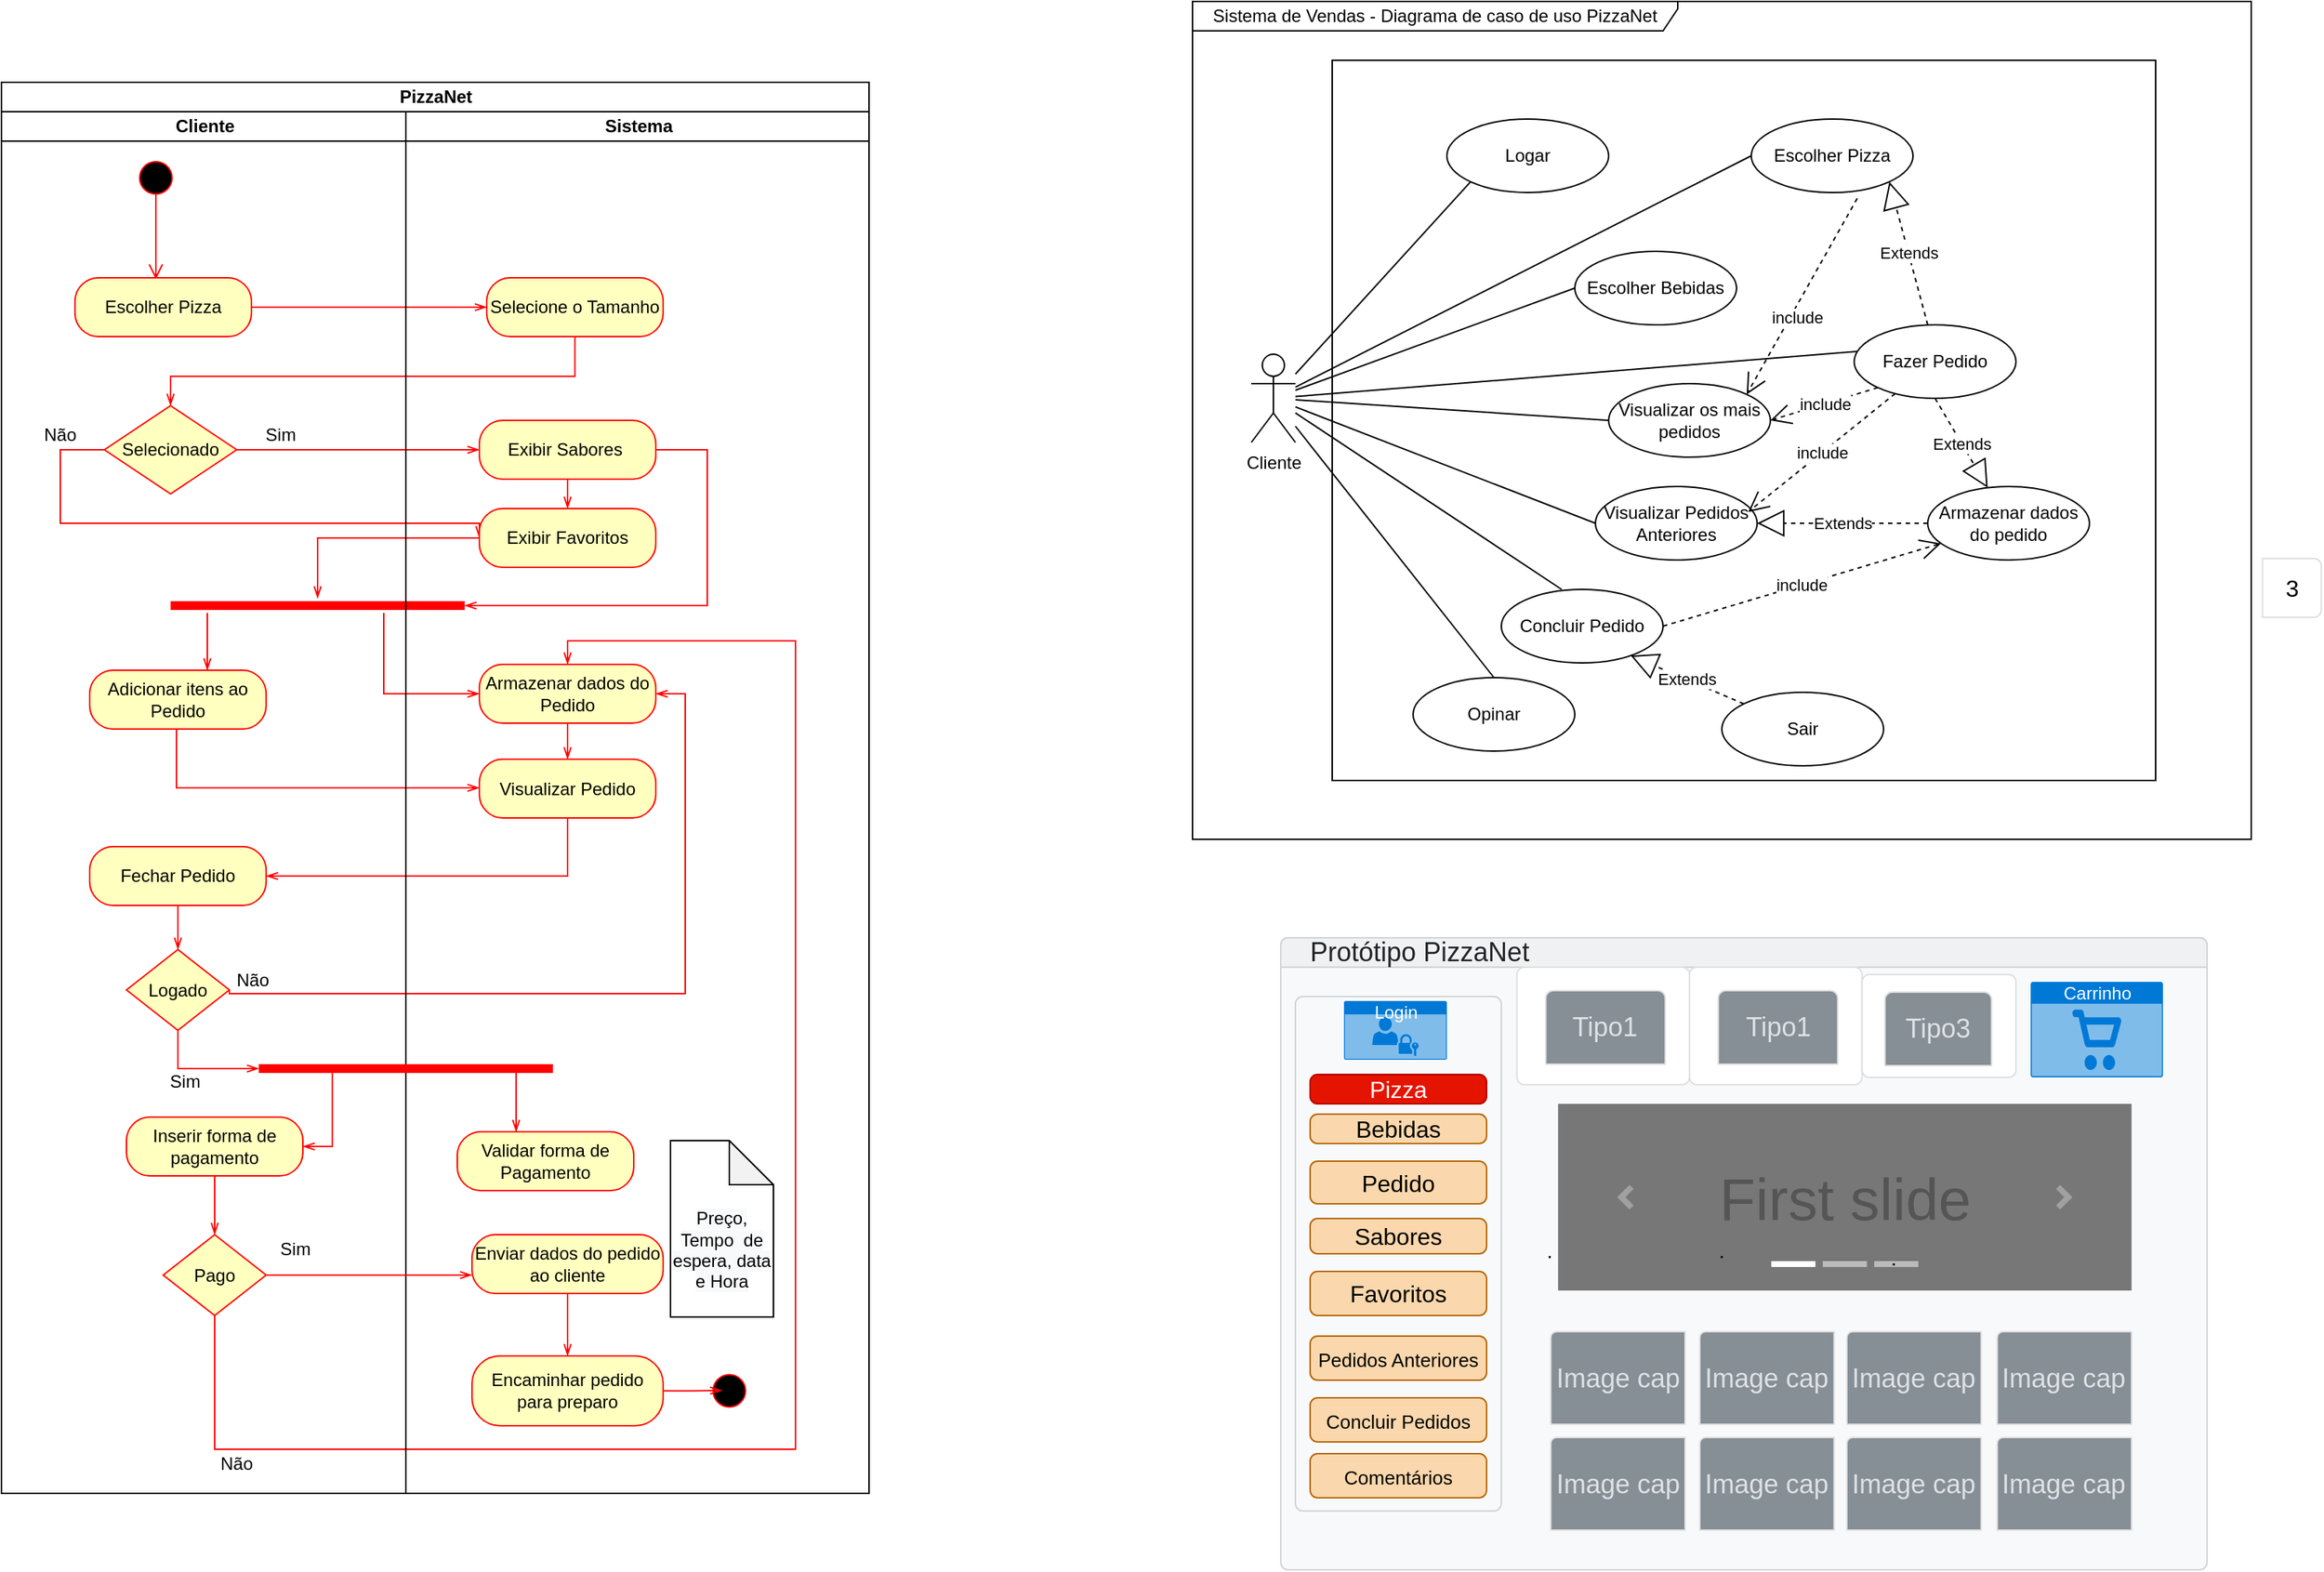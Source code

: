 <mxfile version="13.9.9" type="github">
  <diagram id="EkDo34qrDGZ_-z-unrCB" name="Page-1">
    <mxGraphModel dx="2782" dy="1765" grid="1" gridSize="10" guides="1" tooltips="1" connect="1" arrows="1" fold="1" page="1" pageScale="1" pageWidth="827" pageHeight="1169" math="0" shadow="0">
      <root>
        <mxCell id="0" />
        <mxCell id="1" parent="0" />
        <mxCell id="FbOOrf7dlN2bu0ky9a45-2" value="&lt;font style=&quot;vertical-align: inherit&quot;&gt;&lt;font style=&quot;vertical-align: inherit&quot;&gt;&lt;font style=&quot;vertical-align: inherit&quot;&gt;&lt;font style=&quot;vertical-align: inherit&quot;&gt;&lt;font style=&quot;vertical-align: inherit&quot;&gt;&lt;font style=&quot;vertical-align: inherit&quot;&gt;&lt;font style=&quot;vertical-align: inherit&quot;&gt;&lt;font style=&quot;vertical-align: inherit&quot;&gt;&lt;font style=&quot;vertical-align: inherit&quot;&gt;&lt;font style=&quot;vertical-align: inherit&quot;&gt;&lt;font style=&quot;vertical-align: inherit&quot;&gt;&lt;font style=&quot;vertical-align: inherit&quot;&gt;Sistema de Vendas - Diagrama de caso de uso PizzaNet&lt;/font&gt;&lt;/font&gt;&lt;/font&gt;&lt;/font&gt;&lt;/font&gt;&lt;/font&gt;&lt;/font&gt;&lt;/font&gt;&lt;/font&gt;&lt;/font&gt;&lt;/font&gt;&lt;/font&gt;" style="shape=umlFrame;whiteSpace=wrap;html=1;width=330;height=20;strokeColor=#000000;" parent="1" vertex="1">
          <mxGeometry x="30" y="90" width="720" height="570" as="geometry" />
        </mxCell>
        <mxCell id="Earb1KnYi7kqz3VoGOj6-94" value="" style="rounded=0;whiteSpace=wrap;html=1;fillColor=none;" parent="1" vertex="1">
          <mxGeometry x="125" y="130" width="560" height="490" as="geometry" />
        </mxCell>
        <mxCell id="Earb1KnYi7kqz3VoGOj6-95" value="&lt;br style=&quot;font-size: 14px&quot;&gt;" style="html=1;shadow=0;dashed=0;shape=mxgraph.bootstrap.rrect;rSize=5;strokeColor=#D2D3D4;html=1;whiteSpace=wrap;fillColor=#F8F9FA;fontColor=#212529;verticalAlign=bottom;align=left;spacing=20;spacingBottom=0;fontSize=14;" parent="1" vertex="1">
          <mxGeometry x="90" y="727" width="630" height="430" as="geometry" />
        </mxCell>
        <mxCell id="Earb1KnYi7kqz3VoGOj6-96" value="Protótipo PizzaNet" style="html=1;shadow=0;dashed=0;shape=mxgraph.bootstrap.topButton;rSize=5;perimeter=none;whiteSpace=wrap;fillColor=#F0F1F2;strokeColor=#D2D3D4;fontColor=#212529;resizeWidth=1;fontSize=18;align=left;spacing=20;" parent="Earb1KnYi7kqz3VoGOj6-95" vertex="1">
          <mxGeometry width="630" height="20" relative="1" as="geometry" />
        </mxCell>
        <mxCell id="Earb1KnYi7kqz3VoGOj6-135" value="First slide" style="html=1;shadow=0;dashed=0;strokeColor=none;strokeWidth=1;fillColor=#777777;fontColor=#555555;whiteSpace=wrap;align=center;verticalAlign=middle;fontStyle=0;fontSize=40;" parent="Earb1KnYi7kqz3VoGOj6-95" vertex="1">
          <mxGeometry x="188.63" y="113" width="390" height="127" as="geometry" />
        </mxCell>
        <mxCell id="Earb1KnYi7kqz3VoGOj6-136" value="" style="html=1;verticalLabelPosition=bottom;labelBackgroundColor=#ffffff;verticalAlign=top;shadow=0;dashed=0;strokeWidth=4;shape=mxgraph.ios7.misc.more;strokeColor=#a0a0a0;" parent="Earb1KnYi7kqz3VoGOj6-135" vertex="1">
          <mxGeometry x="1" y="0.5" width="7" height="14" relative="1" as="geometry">
            <mxPoint x="-50" y="-7" as="offset" />
          </mxGeometry>
        </mxCell>
        <mxCell id="Earb1KnYi7kqz3VoGOj6-137" value="" style="flipH=1;html=1;verticalLabelPosition=bottom;labelBackgroundColor=#ffffff;verticalAlign=top;shadow=0;dashed=0;strokeWidth=4;shape=mxgraph.ios7.misc.more;strokeColor=#a0a0a0;" parent="Earb1KnYi7kqz3VoGOj6-135" vertex="1">
          <mxGeometry y="0.5" width="7" height="14" relative="1" as="geometry">
            <mxPoint x="43" y="-7" as="offset" />
          </mxGeometry>
        </mxCell>
        <mxCell id="Earb1KnYi7kqz3VoGOj6-138" value="" style="html=1;shadow=0;strokeColor=none;fillColor=#ffffff;" parent="Earb1KnYi7kqz3VoGOj6-135" vertex="1">
          <mxGeometry x="0.5" y="1" width="30" height="4" relative="1" as="geometry">
            <mxPoint x="-50" y="-20" as="offset" />
          </mxGeometry>
        </mxCell>
        <mxCell id="Earb1KnYi7kqz3VoGOj6-139" value="" style="html=1;shadow=0;strokeColor=none;fillColor=#BBBBBB;" parent="Earb1KnYi7kqz3VoGOj6-135" vertex="1">
          <mxGeometry x="0.5" y="1" width="30" height="4" relative="1" as="geometry">
            <mxPoint x="-15" y="-20" as="offset" />
          </mxGeometry>
        </mxCell>
        <mxCell id="Earb1KnYi7kqz3VoGOj6-140" value="" style="html=1;shadow=0;strokeColor=none;fillColor=#BBBBBB;" parent="Earb1KnYi7kqz3VoGOj6-135" vertex="1">
          <mxGeometry x="0.5" y="1" width="30" height="4" relative="1" as="geometry">
            <mxPoint x="20" y="-20" as="offset" />
          </mxGeometry>
        </mxCell>
        <mxCell id="Earb1KnYi7kqz3VoGOj6-167" value="" style="edgeStyle=none;rounded=0;orthogonalLoop=1;jettySize=auto;html=1;endArrow=none;endFill=0;" parent="Earb1KnYi7kqz3VoGOj6-95" source="Earb1KnYi7kqz3VoGOj6-127" target="Earb1KnYi7kqz3VoGOj6-165" edge="1">
          <mxGeometry relative="1" as="geometry" />
        </mxCell>
        <mxCell id="Earb1KnYi7kqz3VoGOj6-127" value="." style="html=1;shadow=0;dashed=0;shape=mxgraph.bootstrap.rrect;rSize=5;strokeColor=#DFDFDF;html=1;whiteSpace=wrap;fillColor=#ffffff;fontColor=#000000;verticalAlign=top;align=left;spacing=20;spacingBottom=0;fontSize=14;spacingTop=160;" parent="Earb1KnYi7kqz3VoGOj6-95" vertex="1">
          <mxGeometry x="160.66" y="20" width="117.33" height="80" as="geometry" />
        </mxCell>
        <mxCell id="Earb1KnYi7kqz3VoGOj6-128" value="Tipo1" style="html=1;shadow=0;dashed=0;shape=mxgraph.bootstrap.topButton;rSize=5;perimeter=none;whiteSpace=wrap;fillColor=#868E96;strokeColor=#DFDFDF;fontColor=#DEE2E6;resizeWidth=1;fontSize=18;" parent="Earb1KnYi7kqz3VoGOj6-127" vertex="1">
          <mxGeometry width="81.231" height="50" relative="1" as="geometry">
            <mxPoint x="19.59" y="16" as="offset" />
          </mxGeometry>
        </mxCell>
        <mxCell id="Earb1KnYi7kqz3VoGOj6-150" value="Image cap" style="html=1;shadow=0;dashed=0;shape=mxgraph.basic.corner_round_rect;dx=2;perimeter=none;whiteSpace=wrap;fillColor=#868E96;strokeColor=#DFDFDF;fontColor=#DEE2E6;resizeWidth=1;fontSize=18;" parent="Earb1KnYi7kqz3VoGOj6-95" vertex="1">
          <mxGeometry x="183.66" y="340" width="91.34" height="63" as="geometry" />
        </mxCell>
        <mxCell id="Earb1KnYi7kqz3VoGOj6-155" value="Image cap" style="html=1;shadow=0;dashed=0;shape=mxgraph.basic.corner_round_rect;dx=2;perimeter=none;whiteSpace=wrap;fillColor=#868E96;strokeColor=#DFDFDF;fontColor=#DEE2E6;resizeWidth=1;fontSize=18;" parent="Earb1KnYi7kqz3VoGOj6-95" vertex="1">
          <mxGeometry x="183.66" y="268" width="91.34" height="63" as="geometry" />
        </mxCell>
        <mxCell id="Earb1KnYi7kqz3VoGOj6-157" value="Image cap" style="html=1;shadow=0;dashed=0;shape=mxgraph.basic.corner_round_rect;dx=2;perimeter=none;whiteSpace=wrap;fillColor=#868E96;strokeColor=#DFDFDF;fontColor=#DEE2E6;resizeWidth=1;fontSize=18;" parent="Earb1KnYi7kqz3VoGOj6-95" vertex="1">
          <mxGeometry x="285" y="340" width="91.34" height="63" as="geometry" />
        </mxCell>
        <mxCell id="Earb1KnYi7kqz3VoGOj6-158" value="Image cap" style="html=1;shadow=0;dashed=0;shape=mxgraph.basic.corner_round_rect;dx=2;perimeter=none;whiteSpace=wrap;fillColor=#868E96;strokeColor=#DFDFDF;fontColor=#DEE2E6;resizeWidth=1;fontSize=18;" parent="Earb1KnYi7kqz3VoGOj6-95" vertex="1">
          <mxGeometry x="285" y="268" width="91.34" height="63" as="geometry" />
        </mxCell>
        <mxCell id="Earb1KnYi7kqz3VoGOj6-161" value="Image cap" style="html=1;shadow=0;dashed=0;shape=mxgraph.basic.corner_round_rect;dx=2;perimeter=none;whiteSpace=wrap;fillColor=#868E96;strokeColor=#DFDFDF;fontColor=#DEE2E6;resizeWidth=1;fontSize=18;" parent="Earb1KnYi7kqz3VoGOj6-95" vertex="1">
          <mxGeometry x="385" y="340" width="91.34" height="63" as="geometry" />
        </mxCell>
        <mxCell id="Earb1KnYi7kqz3VoGOj6-162" value="Image cap" style="html=1;shadow=0;dashed=0;shape=mxgraph.basic.corner_round_rect;dx=2;perimeter=none;whiteSpace=wrap;fillColor=#868E96;strokeColor=#DFDFDF;fontColor=#DEE2E6;resizeWidth=1;fontSize=18;" parent="Earb1KnYi7kqz3VoGOj6-95" vertex="1">
          <mxGeometry x="385" y="268" width="91.34" height="63" as="geometry" />
        </mxCell>
        <mxCell id="Earb1KnYi7kqz3VoGOj6-163" value="Image cap" style="html=1;shadow=0;dashed=0;shape=mxgraph.basic.corner_round_rect;dx=2;perimeter=none;whiteSpace=wrap;fillColor=#868E96;strokeColor=#DFDFDF;fontColor=#DEE2E6;resizeWidth=1;fontSize=18;" parent="Earb1KnYi7kqz3VoGOj6-95" vertex="1">
          <mxGeometry x="487.29" y="340" width="91.34" height="63" as="geometry" />
        </mxCell>
        <mxCell id="Earb1KnYi7kqz3VoGOj6-164" value="Image cap" style="html=1;shadow=0;dashed=0;shape=mxgraph.basic.corner_round_rect;dx=2;perimeter=none;whiteSpace=wrap;fillColor=#868E96;strokeColor=#DFDFDF;fontColor=#DEE2E6;resizeWidth=1;fontSize=18;" parent="Earb1KnYi7kqz3VoGOj6-95" vertex="1">
          <mxGeometry x="487.29" y="268" width="91.34" height="63" as="geometry" />
        </mxCell>
        <mxCell id="Earb1KnYi7kqz3VoGOj6-170" value="" style="edgeStyle=none;rounded=0;orthogonalLoop=1;jettySize=auto;html=1;endArrow=none;endFill=0;" parent="Earb1KnYi7kqz3VoGOj6-95" source="Earb1KnYi7kqz3VoGOj6-165" target="Earb1KnYi7kqz3VoGOj6-168" edge="1">
          <mxGeometry relative="1" as="geometry" />
        </mxCell>
        <mxCell id="Earb1KnYi7kqz3VoGOj6-165" value="." style="html=1;shadow=0;dashed=0;shape=mxgraph.bootstrap.rrect;rSize=5;strokeColor=#DFDFDF;html=1;whiteSpace=wrap;fillColor=#ffffff;fontColor=#000000;verticalAlign=top;align=left;spacing=20;spacingBottom=0;fontSize=14;spacingTop=160;" parent="Earb1KnYi7kqz3VoGOj6-95" vertex="1">
          <mxGeometry x="277.99" y="20" width="117.33" height="80" as="geometry" />
        </mxCell>
        <mxCell id="Earb1KnYi7kqz3VoGOj6-166" value="Tipo1" style="html=1;shadow=0;dashed=0;shape=mxgraph.bootstrap.topButton;rSize=5;perimeter=none;whiteSpace=wrap;fillColor=#868E96;strokeColor=#DFDFDF;fontColor=#DEE2E6;resizeWidth=1;fontSize=18;" parent="Earb1KnYi7kqz3VoGOj6-165" vertex="1">
          <mxGeometry width="81.231" height="50" relative="1" as="geometry">
            <mxPoint x="19.59" y="16" as="offset" />
          </mxGeometry>
        </mxCell>
        <mxCell id="Earb1KnYi7kqz3VoGOj6-175" style="edgeStyle=none;rounded=0;orthogonalLoop=1;jettySize=auto;html=1;exitX=0;exitY=0;exitDx=0;exitDy=0;endArrow=none;endFill=0;" parent="Earb1KnYi7kqz3VoGOj6-165" edge="1">
          <mxGeometry relative="1" as="geometry">
            <mxPoint x="196.65" y="-263" as="sourcePoint" />
            <mxPoint x="196.65" y="-263" as="targetPoint" />
          </mxGeometry>
        </mxCell>
        <mxCell id="Earb1KnYi7kqz3VoGOj6-168" value="." style="html=1;shadow=0;dashed=0;shape=mxgraph.bootstrap.rrect;rSize=5;strokeColor=#DFDFDF;html=1;whiteSpace=wrap;fillColor=#ffffff;fontColor=#000000;verticalAlign=top;align=left;spacing=20;spacingBottom=0;fontSize=14;spacingTop=160;" parent="Earb1KnYi7kqz3VoGOj6-95" vertex="1">
          <mxGeometry x="395.32" y="25" width="104.68" height="70" as="geometry" />
        </mxCell>
        <mxCell id="Earb1KnYi7kqz3VoGOj6-169" value="Tipo3" style="html=1;shadow=0;dashed=0;shape=mxgraph.bootstrap.topButton;rSize=5;perimeter=none;whiteSpace=wrap;fillColor=#868E96;strokeColor=#DFDFDF;fontColor=#DEE2E6;resizeWidth=1;fontSize=18;" parent="Earb1KnYi7kqz3VoGOj6-168" vertex="1">
          <mxGeometry width="72.473" height="50" relative="1" as="geometry">
            <mxPoint x="15.59" y="12" as="offset" />
          </mxGeometry>
        </mxCell>
        <mxCell id="Earb1KnYi7kqz3VoGOj6-174" value="3" style="strokeColor=inherit;fillColor=inherit;gradientColor=inherit;fontColor=inherit;html=1;shadow=0;dashed=0;shape=mxgraph.bootstrap.rightButton;rSize=5;perimeter=none;whiteSpace=wrap;resizeHeight=1;fontSize=16;" parent="Earb1KnYi7kqz3VoGOj6-168" vertex="1">
          <mxGeometry x="1" width="40" height="40" relative="1" as="geometry">
            <mxPoint x="167.66" y="-283" as="offset" />
          </mxGeometry>
        </mxCell>
        <mxCell id="Earb1KnYi7kqz3VoGOj6-178" value="Carrinho" style="html=1;strokeColor=none;fillColor=#0079D6;labelPosition=center;verticalLabelPosition=middle;verticalAlign=top;align=center;fontSize=12;outlineConnect=0;spacingTop=-6;fontColor=#FFFFFF;shape=mxgraph.sitemap.shopping;" parent="Earb1KnYi7kqz3VoGOj6-95" vertex="1">
          <mxGeometry x="510" y="30" width="90" height="65" as="geometry" />
        </mxCell>
        <mxCell id="Earb1KnYi7kqz3VoGOj6-97" value="&lt;br style=&quot;font-size: 14px&quot;&gt;" style="html=1;shadow=0;dashed=0;shape=mxgraph.bootstrap.rrect;rSize=5;strokeColor=#D2D3D4;html=1;whiteSpace=wrap;fillColor=#F8F9FA;fontColor=#212529;verticalAlign=bottom;align=left;spacing=20;spacingBottom=0;fontSize=14;" parent="1" vertex="1">
          <mxGeometry x="100" y="767" width="140" height="350" as="geometry" />
        </mxCell>
        <mxCell id="Earb1KnYi7kqz3VoGOj6-105" value="Pizza" style="html=1;shadow=0;dashed=0;shape=mxgraph.bootstrap.rrect;rSize=5;strokeColor=#B20000;strokeWidth=1;fillColor=#e51400;whiteSpace=wrap;align=center;verticalAlign=middle;spacingLeft=0;fontStyle=0;fontSize=16;spacing=5;fontColor=#ffffff;" parent="1" vertex="1">
          <mxGeometry x="110" y="820" width="120" height="20" as="geometry" />
        </mxCell>
        <mxCell id="Earb1KnYi7kqz3VoGOj6-107" value="Bebidas" style="html=1;shadow=0;dashed=0;shape=mxgraph.bootstrap.rrect;rSize=5;strokeColor=#b46504;strokeWidth=1;fillColor=#fad7ac;whiteSpace=wrap;align=center;verticalAlign=middle;spacingLeft=0;fontStyle=0;fontSize=16;spacing=5;" parent="1" vertex="1">
          <mxGeometry x="110" y="847" width="120" height="20" as="geometry" />
        </mxCell>
        <mxCell id="Earb1KnYi7kqz3VoGOj6-109" value="Pedido" style="html=1;shadow=0;dashed=0;shape=mxgraph.bootstrap.rrect;rSize=5;strokeColor=#b46504;strokeWidth=1;fillColor=#fad7ac;whiteSpace=wrap;align=center;verticalAlign=middle;spacingLeft=0;fontStyle=0;fontSize=16;spacing=5;" parent="1" vertex="1">
          <mxGeometry x="110" y="879" width="120" height="29" as="geometry" />
        </mxCell>
        <mxCell id="Earb1KnYi7kqz3VoGOj6-111" value="Sabores" style="html=1;shadow=0;dashed=0;shape=mxgraph.bootstrap.rrect;rSize=5;strokeColor=#b46504;strokeWidth=1;fillColor=#fad7ac;whiteSpace=wrap;align=center;verticalAlign=middle;spacingLeft=0;fontStyle=0;fontSize=16;spacing=5;" parent="1" vertex="1">
          <mxGeometry x="110" y="918" width="120" height="24" as="geometry" />
        </mxCell>
        <mxCell id="Earb1KnYi7kqz3VoGOj6-113" value="Favoritos" style="html=1;shadow=0;dashed=0;shape=mxgraph.bootstrap.rrect;rSize=5;strokeColor=#b46504;strokeWidth=1;fillColor=#fad7ac;whiteSpace=wrap;align=center;verticalAlign=middle;spacingLeft=0;fontStyle=0;fontSize=16;spacing=5;" parent="1" vertex="1">
          <mxGeometry x="110" y="954" width="120" height="30" as="geometry" />
        </mxCell>
        <mxCell id="Earb1KnYi7kqz3VoGOj6-115" value="&lt;font style=&quot;font-size: 13px&quot;&gt;Pedidos Anteriores&lt;/font&gt;" style="html=1;shadow=0;dashed=0;shape=mxgraph.bootstrap.rrect;rSize=5;strokeColor=#b46504;strokeWidth=1;fillColor=#fad7ac;whiteSpace=wrap;align=center;verticalAlign=middle;spacingLeft=0;fontStyle=0;fontSize=16;spacing=5;" parent="1" vertex="1">
          <mxGeometry x="110" y="998" width="120" height="30" as="geometry" />
        </mxCell>
        <mxCell id="Earb1KnYi7kqz3VoGOj6-117" value="&lt;span style=&quot;font-size: 13px&quot;&gt;Concluir Pedidos&lt;/span&gt;" style="html=1;shadow=0;dashed=0;shape=mxgraph.bootstrap.rrect;rSize=5;strokeColor=#b46504;strokeWidth=1;fillColor=#fad7ac;whiteSpace=wrap;align=center;verticalAlign=middle;spacingLeft=0;fontStyle=0;fontSize=16;spacing=5;" parent="1" vertex="1">
          <mxGeometry x="110" y="1040" width="120" height="30" as="geometry" />
        </mxCell>
        <mxCell id="Earb1KnYi7kqz3VoGOj6-119" value="&lt;span style=&quot;font-size: 13px&quot;&gt;Comentários&lt;/span&gt;" style="html=1;shadow=0;dashed=0;shape=mxgraph.bootstrap.rrect;rSize=5;strokeColor=#b46504;strokeWidth=1;fillColor=#fad7ac;whiteSpace=wrap;align=center;verticalAlign=middle;spacingLeft=0;fontStyle=0;fontSize=16;spacing=5;" parent="1" vertex="1">
          <mxGeometry x="110" y="1078" width="120" height="30" as="geometry" />
        </mxCell>
        <mxCell id="Earb1KnYi7kqz3VoGOj6-177" value="Login" style="html=1;strokeColor=none;fillColor=#0079D6;labelPosition=center;verticalLabelPosition=middle;verticalAlign=top;align=center;fontSize=12;outlineConnect=0;spacingTop=-6;fontColor=#FFFFFF;shape=mxgraph.sitemap.login;" parent="1" vertex="1">
          <mxGeometry x="133" y="770" width="70" height="40" as="geometry" />
        </mxCell>
        <mxCell id="Earb1KnYi7kqz3VoGOj6-86" style="edgeStyle=none;rounded=0;orthogonalLoop=1;jettySize=auto;html=1;entryX=0;entryY=0.5;entryDx=0;entryDy=0;endArrow=none;endFill=0;" parent="1" source="Earb1KnYi7kqz3VoGOj6-9" target="Earb1KnYi7kqz3VoGOj6-17" edge="1">
          <mxGeometry relative="1" as="geometry" />
        </mxCell>
        <mxCell id="Earb1KnYi7kqz3VoGOj6-87" style="edgeStyle=none;rounded=0;orthogonalLoop=1;jettySize=auto;html=1;entryX=0;entryY=0.5;entryDx=0;entryDy=0;endArrow=none;endFill=0;" parent="1" source="Earb1KnYi7kqz3VoGOj6-9" target="Earb1KnYi7kqz3VoGOj6-13" edge="1">
          <mxGeometry relative="1" as="geometry" />
        </mxCell>
        <mxCell id="Earb1KnYi7kqz3VoGOj6-88" style="edgeStyle=none;rounded=0;orthogonalLoop=1;jettySize=auto;html=1;entryX=0.027;entryY=0.36;entryDx=0;entryDy=0;entryPerimeter=0;endArrow=none;endFill=0;" parent="1" source="Earb1KnYi7kqz3VoGOj6-9" target="Earb1KnYi7kqz3VoGOj6-18" edge="1">
          <mxGeometry relative="1" as="geometry" />
        </mxCell>
        <mxCell id="Earb1KnYi7kqz3VoGOj6-89" style="edgeStyle=none;rounded=0;orthogonalLoop=1;jettySize=auto;html=1;entryX=0;entryY=0.5;entryDx=0;entryDy=0;endArrow=none;endFill=0;" parent="1" source="Earb1KnYi7kqz3VoGOj6-9" target="Earb1KnYi7kqz3VoGOj6-20" edge="1">
          <mxGeometry relative="1" as="geometry" />
        </mxCell>
        <mxCell id="Earb1KnYi7kqz3VoGOj6-90" style="edgeStyle=none;rounded=0;orthogonalLoop=1;jettySize=auto;html=1;entryX=0;entryY=0.5;entryDx=0;entryDy=0;endArrow=none;endFill=0;" parent="1" source="Earb1KnYi7kqz3VoGOj6-9" target="Earb1KnYi7kqz3VoGOj6-15" edge="1">
          <mxGeometry relative="1" as="geometry" />
        </mxCell>
        <mxCell id="Earb1KnYi7kqz3VoGOj6-91" style="edgeStyle=none;rounded=0;orthogonalLoop=1;jettySize=auto;html=1;entryX=0.373;entryY=0;entryDx=0;entryDy=0;entryPerimeter=0;endArrow=none;endFill=0;" parent="1" source="Earb1KnYi7kqz3VoGOj6-9" target="Earb1KnYi7kqz3VoGOj6-19" edge="1">
          <mxGeometry relative="1" as="geometry" />
        </mxCell>
        <mxCell id="Earb1KnYi7kqz3VoGOj6-92" style="edgeStyle=none;rounded=0;orthogonalLoop=1;jettySize=auto;html=1;entryX=0.5;entryY=0;entryDx=0;entryDy=0;endArrow=none;endFill=0;" parent="1" source="Earb1KnYi7kqz3VoGOj6-9" target="Earb1KnYi7kqz3VoGOj6-16" edge="1">
          <mxGeometry relative="1" as="geometry" />
        </mxCell>
        <mxCell id="Earb1KnYi7kqz3VoGOj6-93" style="edgeStyle=none;rounded=0;orthogonalLoop=1;jettySize=auto;html=1;entryX=0;entryY=1;entryDx=0;entryDy=0;endArrow=none;endFill=0;" parent="1" source="Earb1KnYi7kqz3VoGOj6-9" target="Earb1KnYi7kqz3VoGOj6-12" edge="1">
          <mxGeometry relative="1" as="geometry" />
        </mxCell>
        <mxCell id="Earb1KnYi7kqz3VoGOj6-9" value="&lt;font style=&quot;vertical-align: inherit&quot;&gt;&lt;font style=&quot;vertical-align: inherit&quot;&gt;Cliente&lt;/font&gt;&lt;/font&gt;" style="shape=umlActor;verticalLabelPosition=bottom;verticalAlign=top;html=1;" parent="1" vertex="1">
          <mxGeometry x="70" y="330" width="30" height="60" as="geometry" />
        </mxCell>
        <mxCell id="Earb1KnYi7kqz3VoGOj6-12" value="&lt;font style=&quot;vertical-align: inherit&quot;&gt;&lt;font style=&quot;vertical-align: inherit&quot;&gt;&lt;font style=&quot;vertical-align: inherit&quot;&gt;&lt;font style=&quot;vertical-align: inherit&quot;&gt;Logar&lt;/font&gt;&lt;/font&gt;&lt;/font&gt;&lt;/font&gt;" style="ellipse;whiteSpace=wrap;html=1;" parent="1" vertex="1">
          <mxGeometry x="203" y="170" width="110" height="50" as="geometry" />
        </mxCell>
        <mxCell id="Earb1KnYi7kqz3VoGOj6-13" value="&lt;font style=&quot;vertical-align: inherit&quot;&gt;&lt;font style=&quot;vertical-align: inherit&quot;&gt;&lt;font style=&quot;vertical-align: inherit&quot;&gt;&lt;font style=&quot;vertical-align: inherit&quot;&gt;&lt;font style=&quot;vertical-align: inherit&quot;&gt;&lt;font style=&quot;vertical-align: inherit&quot;&gt;Escolher Bebidas&lt;/font&gt;&lt;/font&gt;&lt;/font&gt;&lt;/font&gt;&lt;/font&gt;&lt;/font&gt;" style="ellipse;whiteSpace=wrap;html=1;" parent="1" vertex="1">
          <mxGeometry x="290" y="260" width="110" height="50" as="geometry" />
        </mxCell>
        <mxCell id="Earb1KnYi7kqz3VoGOj6-15" value="&lt;font style=&quot;vertical-align: inherit&quot;&gt;&lt;font style=&quot;vertical-align: inherit&quot;&gt;&lt;font style=&quot;vertical-align: inherit&quot;&gt;&lt;font style=&quot;vertical-align: inherit&quot;&gt;&lt;font style=&quot;vertical-align: inherit&quot;&gt;&lt;font style=&quot;vertical-align: inherit&quot;&gt;&lt;font style=&quot;vertical-align: inherit&quot;&gt;&lt;font style=&quot;vertical-align: inherit&quot;&gt;Visualizar Pedidos Anteriores&lt;/font&gt;&lt;/font&gt;&lt;/font&gt;&lt;/font&gt;&lt;/font&gt;&lt;/font&gt;&lt;/font&gt;&lt;/font&gt;" style="ellipse;whiteSpace=wrap;html=1;" parent="1" vertex="1">
          <mxGeometry x="304" y="420" width="110" height="50" as="geometry" />
        </mxCell>
        <mxCell id="Earb1KnYi7kqz3VoGOj6-16" value="&lt;font style=&quot;vertical-align: inherit&quot;&gt;&lt;font style=&quot;vertical-align: inherit&quot;&gt;&lt;font style=&quot;vertical-align: inherit&quot;&gt;&lt;font style=&quot;vertical-align: inherit&quot;&gt;&lt;font style=&quot;vertical-align: inherit&quot;&gt;&lt;font style=&quot;vertical-align: inherit&quot;&gt;&lt;font style=&quot;vertical-align: inherit&quot;&gt;&lt;font style=&quot;vertical-align: inherit&quot;&gt;Opinar&lt;/font&gt;&lt;/font&gt;&lt;/font&gt;&lt;/font&gt;&lt;/font&gt;&lt;/font&gt;&lt;/font&gt;&lt;/font&gt;" style="ellipse;whiteSpace=wrap;html=1;" parent="1" vertex="1">
          <mxGeometry x="180" y="550" width="110" height="50" as="geometry" />
        </mxCell>
        <mxCell id="Earb1KnYi7kqz3VoGOj6-17" value="&lt;font style=&quot;vertical-align: inherit&quot;&gt;&lt;font style=&quot;vertical-align: inherit&quot;&gt;&lt;font style=&quot;vertical-align: inherit&quot;&gt;&lt;font style=&quot;vertical-align: inherit&quot;&gt;Escolher Pizza&lt;/font&gt;&lt;/font&gt;&lt;/font&gt;&lt;/font&gt;" style="ellipse;whiteSpace=wrap;html=1;" parent="1" vertex="1">
          <mxGeometry x="410" y="170" width="110" height="50" as="geometry" />
        </mxCell>
        <mxCell id="Earb1KnYi7kqz3VoGOj6-18" value="&lt;font style=&quot;vertical-align: inherit&quot;&gt;&lt;font style=&quot;vertical-align: inherit&quot;&gt;&lt;font style=&quot;vertical-align: inherit&quot;&gt;&lt;font style=&quot;vertical-align: inherit&quot;&gt;&lt;font style=&quot;vertical-align: inherit&quot;&gt;&lt;font style=&quot;vertical-align: inherit&quot;&gt;Fazer Pedido&lt;/font&gt;&lt;/font&gt;&lt;/font&gt;&lt;/font&gt;&lt;/font&gt;&lt;/font&gt;" style="ellipse;whiteSpace=wrap;html=1;" parent="1" vertex="1">
          <mxGeometry x="480" y="310" width="110" height="50" as="geometry" />
        </mxCell>
        <mxCell id="Earb1KnYi7kqz3VoGOj6-19" value="&lt;font style=&quot;vertical-align: inherit&quot;&gt;&lt;font style=&quot;vertical-align: inherit&quot;&gt;&lt;font style=&quot;vertical-align: inherit&quot;&gt;&lt;font style=&quot;vertical-align: inherit&quot;&gt;Concluir Pedido&lt;/font&gt;&lt;/font&gt;&lt;/font&gt;&lt;/font&gt;" style="ellipse;whiteSpace=wrap;html=1;" parent="1" vertex="1">
          <mxGeometry x="240" y="490" width="110" height="50" as="geometry" />
        </mxCell>
        <mxCell id="Earb1KnYi7kqz3VoGOj6-20" value="&lt;font style=&quot;vertical-align: inherit&quot;&gt;&lt;font style=&quot;vertical-align: inherit&quot;&gt;&lt;font style=&quot;vertical-align: inherit&quot;&gt;&lt;font style=&quot;vertical-align: inherit&quot;&gt;&lt;font style=&quot;vertical-align: inherit&quot;&gt;&lt;font style=&quot;vertical-align: inherit&quot;&gt;Visualizar os mais pedidos&lt;/font&gt;&lt;/font&gt;&lt;/font&gt;&lt;/font&gt;&lt;/font&gt;&lt;/font&gt;" style="ellipse;whiteSpace=wrap;html=1;" parent="1" vertex="1">
          <mxGeometry x="313" y="350" width="110" height="50" as="geometry" />
        </mxCell>
        <mxCell id="Ix0bR9xJC4rwasH8g5jI-3" value="Armazenar dados do pedido" style="ellipse;whiteSpace=wrap;html=1;" parent="1" vertex="1">
          <mxGeometry x="530" y="420" width="110" height="50" as="geometry" />
        </mxCell>
        <mxCell id="Ix0bR9xJC4rwasH8g5jI-9" value="Extends" style="endArrow=block;endSize=16;endFill=0;html=1;dashed=1;exitX=0.5;exitY=1;exitDx=0;exitDy=0;" parent="1" source="Earb1KnYi7kqz3VoGOj6-18" target="Ix0bR9xJC4rwasH8g5jI-3" edge="1">
          <mxGeometry width="160" relative="1" as="geometry">
            <mxPoint x="440" y="340" as="sourcePoint" />
            <mxPoint x="530" y="345" as="targetPoint" />
          </mxGeometry>
        </mxCell>
        <mxCell id="Ix0bR9xJC4rwasH8g5jI-11" value="Extends" style="endArrow=block;endSize=16;endFill=0;html=1;dashed=1;exitX=0;exitY=0.5;exitDx=0;exitDy=0;entryX=1;entryY=0.5;entryDx=0;entryDy=0;" parent="1" source="Ix0bR9xJC4rwasH8g5jI-3" target="Earb1KnYi7kqz3VoGOj6-15" edge="1">
          <mxGeometry width="160" relative="1" as="geometry">
            <mxPoint x="290" y="390" as="sourcePoint" />
            <mxPoint x="460" y="390" as="targetPoint" />
          </mxGeometry>
        </mxCell>
        <mxCell id="Ix0bR9xJC4rwasH8g5jI-12" value="include" style="endArrow=open;endSize=12;dashed=1;html=1;exitX=1;exitY=0.5;exitDx=0;exitDy=0;" parent="1" source="Earb1KnYi7kqz3VoGOj6-19" target="Ix0bR9xJC4rwasH8g5jI-3" edge="1">
          <mxGeometry width="160" relative="1" as="geometry">
            <mxPoint x="290" y="390" as="sourcePoint" />
            <mxPoint x="450" y="390" as="targetPoint" />
          </mxGeometry>
        </mxCell>
        <mxCell id="Ix0bR9xJC4rwasH8g5jI-14" value="include" style="endArrow=open;endSize=12;dashed=1;html=1;entryX=1;entryY=0;entryDx=0;entryDy=0;exitX=0.655;exitY=1.08;exitDx=0;exitDy=0;exitPerimeter=0;" parent="1" source="Earb1KnYi7kqz3VoGOj6-17" target="Earb1KnYi7kqz3VoGOj6-20" edge="1">
          <mxGeometry x="0.192" y="4" width="160" relative="1" as="geometry">
            <mxPoint x="473" y="200" as="sourcePoint" />
            <mxPoint x="656.851" y="109.996" as="targetPoint" />
            <mxPoint as="offset" />
          </mxGeometry>
        </mxCell>
        <mxCell id="Ix0bR9xJC4rwasH8g5jI-16" value="include" style="endArrow=open;endSize=12;dashed=1;html=1;exitX=0;exitY=1;exitDx=0;exitDy=0;entryX=1;entryY=0.5;entryDx=0;entryDy=0;" parent="1" source="Earb1KnYi7kqz3VoGOj6-18" target="Earb1KnYi7kqz3VoGOj6-20" edge="1">
          <mxGeometry width="160" relative="1" as="geometry">
            <mxPoint x="360" y="515" as="sourcePoint" />
            <mxPoint x="440" y="375" as="targetPoint" />
          </mxGeometry>
        </mxCell>
        <mxCell id="Ix0bR9xJC4rwasH8g5jI-17" value="include" style="endArrow=open;endSize=12;dashed=1;html=1;entryX=1;entryY=0;entryDx=0;entryDy=0;" parent="1" source="Earb1KnYi7kqz3VoGOj6-18" edge="1">
          <mxGeometry width="160" relative="1" as="geometry">
            <mxPoint x="533.01" y="371" as="sourcePoint" />
            <mxPoint x="407.891" y="437.322" as="targetPoint" />
          </mxGeometry>
        </mxCell>
        <mxCell id="Ix0bR9xJC4rwasH8g5jI-19" value="&lt;font style=&quot;vertical-align: inherit&quot;&gt;&lt;font style=&quot;vertical-align: inherit&quot;&gt;&lt;font style=&quot;vertical-align: inherit&quot;&gt;&lt;font style=&quot;vertical-align: inherit&quot;&gt;Sair&lt;/font&gt;&lt;/font&gt;&lt;/font&gt;&lt;/font&gt;" style="ellipse;whiteSpace=wrap;html=1;" parent="1" vertex="1">
          <mxGeometry x="390" y="560" width="110" height="50" as="geometry" />
        </mxCell>
        <mxCell id="Ix0bR9xJC4rwasH8g5jI-21" value="Extends" style="endArrow=block;endSize=16;endFill=0;html=1;dashed=1;entryX=0.8;entryY=0.9;entryDx=0;entryDy=0;entryPerimeter=0;" parent="1" source="Ix0bR9xJC4rwasH8g5jI-19" target="Earb1KnYi7kqz3VoGOj6-19" edge="1">
          <mxGeometry width="160" relative="1" as="geometry">
            <mxPoint x="290" y="390" as="sourcePoint" />
            <mxPoint x="450" y="390" as="targetPoint" />
          </mxGeometry>
        </mxCell>
        <mxCell id="Ix0bR9xJC4rwasH8g5jI-22" value="PizzaNet" style="swimlane;html=1;childLayout=stackLayout;resizeParent=1;resizeParentMax=0;startSize=20;" parent="1" vertex="1">
          <mxGeometry x="-780" y="145" width="590" height="960" as="geometry" />
        </mxCell>
        <mxCell id="Ix0bR9xJC4rwasH8g5jI-23" value="Cliente" style="swimlane;html=1;startSize=20;" parent="Ix0bR9xJC4rwasH8g5jI-22" vertex="1">
          <mxGeometry y="20" width="275" height="940" as="geometry" />
        </mxCell>
        <mxCell id="Ix0bR9xJC4rwasH8g5jI-24" value="" style="edgeStyle=orthogonalEdgeStyle;html=1;verticalAlign=bottom;endArrow=open;endSize=8;strokeColor=#ff0000;" parent="Ix0bR9xJC4rwasH8g5jI-23" edge="1">
          <mxGeometry relative="1" as="geometry">
            <mxPoint x="105" y="114" as="targetPoint" />
            <Array as="points">
              <mxPoint x="105" y="114" />
            </Array>
            <mxPoint x="105" y="54.0" as="sourcePoint" />
          </mxGeometry>
        </mxCell>
        <mxCell id="Ix0bR9xJC4rwasH8g5jI-25" value="" style="ellipse;html=1;shape=startState;fillColor=#000000;strokeColor=#ff0000;" parent="Ix0bR9xJC4rwasH8g5jI-23" vertex="1">
          <mxGeometry x="90" y="30" width="30" height="30" as="geometry" />
        </mxCell>
        <mxCell id="Ix0bR9xJC4rwasH8g5jI-26" value="Escolher Pizza" style="rounded=1;whiteSpace=wrap;html=1;arcSize=40;fontColor=#000000;fillColor=#ffffc0;strokeColor=#ff0000;" parent="Ix0bR9xJC4rwasH8g5jI-23" vertex="1">
          <mxGeometry x="50" y="113" width="120" height="40" as="geometry" />
        </mxCell>
        <mxCell id="Ix0bR9xJC4rwasH8g5jI-27" style="edgeStyle=orthogonalEdgeStyle;rounded=0;orthogonalLoop=1;jettySize=auto;html=1;startArrow=none;startFill=0;endArrow=openThin;endFill=0;strokeColor=#FF0000;entryX=0;entryY=0.5;entryDx=0;entryDy=0;" parent="Ix0bR9xJC4rwasH8g5jI-23" source="Ix0bR9xJC4rwasH8g5jI-28" target="Ix0bR9xJC4rwasH8g5jI-35" edge="1">
          <mxGeometry relative="1" as="geometry">
            <mxPoint x="120" y="580" as="targetPoint" />
            <Array as="points" />
          </mxGeometry>
        </mxCell>
        <mxCell id="Ix0bR9xJC4rwasH8g5jI-28" value="Fechar Pedido" style="rounded=1;whiteSpace=wrap;html=1;arcSize=40;fontColor=#000000;fillColor=#ffffc0;strokeColor=#ff0000;" parent="Ix0bR9xJC4rwasH8g5jI-23" vertex="1">
          <mxGeometry x="60" y="500" width="120" height="40" as="geometry" />
        </mxCell>
        <mxCell id="Ix0bR9xJC4rwasH8g5jI-29" style="edgeStyle=orthogonalEdgeStyle;rounded=0;orthogonalLoop=1;jettySize=auto;html=1;startArrow=none;startFill=0;endArrow=openThin;endFill=0;strokeColor=#FF0000;" parent="Ix0bR9xJC4rwasH8g5jI-23" source="Ix0bR9xJC4rwasH8g5jI-30" target="Ix0bR9xJC4rwasH8g5jI-34" edge="1">
          <mxGeometry relative="1" as="geometry">
            <Array as="points">
              <mxPoint x="140" y="360" />
              <mxPoint x="140" y="360" />
            </Array>
          </mxGeometry>
        </mxCell>
        <mxCell id="Ix0bR9xJC4rwasH8g5jI-30" value="" style="shape=line;html=1;strokeWidth=6;strokeColor=#ff0000;" parent="Ix0bR9xJC4rwasH8g5jI-23" vertex="1">
          <mxGeometry x="115" y="331" width="200" height="10" as="geometry" />
        </mxCell>
        <mxCell id="Ix0bR9xJC4rwasH8g5jI-31" value="Selecionado" style="rhombus;whiteSpace=wrap;html=1;fillColor=#ffffc0;strokeColor=#ff0000;" parent="Ix0bR9xJC4rwasH8g5jI-23" vertex="1">
          <mxGeometry x="70" y="200" width="90" height="60" as="geometry" />
        </mxCell>
        <mxCell id="Ix0bR9xJC4rwasH8g5jI-32" value="Sim" style="text;html=1;strokeColor=none;fillColor=none;align=center;verticalAlign=middle;whiteSpace=wrap;rounded=0;" parent="Ix0bR9xJC4rwasH8g5jI-23" vertex="1">
          <mxGeometry x="170" y="210" width="40" height="20" as="geometry" />
        </mxCell>
        <mxCell id="Ix0bR9xJC4rwasH8g5jI-33" value="Não" style="text;html=1;strokeColor=none;fillColor=none;align=center;verticalAlign=middle;whiteSpace=wrap;rounded=0;" parent="Ix0bR9xJC4rwasH8g5jI-23" vertex="1">
          <mxGeometry x="20" y="210" width="40" height="20" as="geometry" />
        </mxCell>
        <mxCell id="Ix0bR9xJC4rwasH8g5jI-34" value="Adicionar itens ao Pedido" style="rounded=1;whiteSpace=wrap;html=1;arcSize=40;fontColor=#000000;fillColor=#ffffc0;strokeColor=#ff0000;" parent="Ix0bR9xJC4rwasH8g5jI-23" vertex="1">
          <mxGeometry x="60" y="380" width="120" height="40" as="geometry" />
        </mxCell>
        <mxCell id="Ix0bR9xJC4rwasH8g5jI-35" value="Logado" style="rhombus;whiteSpace=wrap;html=1;fillColor=#ffffc0;strokeColor=#ff0000;direction=south;" parent="Ix0bR9xJC4rwasH8g5jI-23" vertex="1">
          <mxGeometry x="85" y="570" width="70" height="55" as="geometry" />
        </mxCell>
        <mxCell id="Ix0bR9xJC4rwasH8g5jI-36" value="Sim" style="text;html=1;strokeColor=none;fillColor=none;align=center;verticalAlign=middle;whiteSpace=wrap;rounded=0;" parent="Ix0bR9xJC4rwasH8g5jI-23" vertex="1">
          <mxGeometry x="105" y="650" width="40" height="20" as="geometry" />
        </mxCell>
        <mxCell id="Ix0bR9xJC4rwasH8g5jI-37" style="edgeStyle=orthogonalEdgeStyle;rounded=0;orthogonalLoop=1;jettySize=auto;html=1;startArrow=none;startFill=0;endArrow=openThin;endFill=0;strokeColor=#FF0000;" parent="Ix0bR9xJC4rwasH8g5jI-23" source="Ix0bR9xJC4rwasH8g5jI-38" target="Ix0bR9xJC4rwasH8g5jI-39" edge="1">
          <mxGeometry relative="1" as="geometry" />
        </mxCell>
        <mxCell id="Ix0bR9xJC4rwasH8g5jI-38" value="Inserir forma de pagamento" style="rounded=1;whiteSpace=wrap;html=1;arcSize=40;fontColor=#000000;fillColor=#ffffc0;strokeColor=#ff0000;" parent="Ix0bR9xJC4rwasH8g5jI-23" vertex="1">
          <mxGeometry x="85" y="684" width="120" height="40" as="geometry" />
        </mxCell>
        <mxCell id="Ix0bR9xJC4rwasH8g5jI-39" value="Pago" style="rhombus;whiteSpace=wrap;html=1;fillColor=#ffffc0;strokeColor=#ff0000;direction=south;" parent="Ix0bR9xJC4rwasH8g5jI-23" vertex="1">
          <mxGeometry x="110" y="764" width="70" height="55" as="geometry" />
        </mxCell>
        <mxCell id="Ix0bR9xJC4rwasH8g5jI-40" value="Não" style="text;html=1;strokeColor=none;fillColor=none;align=center;verticalAlign=middle;whiteSpace=wrap;rounded=0;" parent="Ix0bR9xJC4rwasH8g5jI-23" vertex="1">
          <mxGeometry x="151" y="581" width="40" height="20" as="geometry" />
        </mxCell>
        <mxCell id="Ix0bR9xJC4rwasH8g5jI-41" value="Sim" style="text;html=1;strokeColor=none;fillColor=none;align=center;verticalAlign=middle;whiteSpace=wrap;rounded=0;" parent="Ix0bR9xJC4rwasH8g5jI-23" vertex="1">
          <mxGeometry x="180" y="764" width="40" height="20" as="geometry" />
        </mxCell>
        <mxCell id="Ix0bR9xJC4rwasH8g5jI-42" value="Não" style="text;html=1;strokeColor=none;fillColor=none;align=center;verticalAlign=middle;whiteSpace=wrap;rounded=0;" parent="Ix0bR9xJC4rwasH8g5jI-23" vertex="1">
          <mxGeometry x="140" y="910" width="40" height="20" as="geometry" />
        </mxCell>
        <mxCell id="Ix0bR9xJC4rwasH8g5jI-43" value="" style="edgeStyle=orthogonalEdgeStyle;curved=1;rounded=0;orthogonalLoop=1;jettySize=auto;html=1;startArrow=none;startFill=0;endArrow=openThin;endFill=0;strokeColor=#FF0000;" parent="Ix0bR9xJC4rwasH8g5jI-22" source="Ix0bR9xJC4rwasH8g5jI-26" target="Ix0bR9xJC4rwasH8g5jI-59" edge="1">
          <mxGeometry relative="1" as="geometry">
            <mxPoint x="-210" y="273" as="sourcePoint" />
            <mxPoint x="-210" y="370" as="targetPoint" />
          </mxGeometry>
        </mxCell>
        <mxCell id="Ix0bR9xJC4rwasH8g5jI-44" style="edgeStyle=orthogonalEdgeStyle;rounded=0;orthogonalLoop=1;jettySize=auto;html=1;startArrow=none;startFill=0;endArrow=openThin;endFill=0;strokeColor=#FF0000;entryX=0.5;entryY=0;entryDx=0;entryDy=0;" parent="Ix0bR9xJC4rwasH8g5jI-22" source="Ix0bR9xJC4rwasH8g5jI-59" target="Ix0bR9xJC4rwasH8g5jI-31" edge="1">
          <mxGeometry relative="1" as="geometry">
            <mxPoint x="150" y="250" as="targetPoint" />
            <Array as="points">
              <mxPoint x="390" y="200" />
              <mxPoint x="115" y="200" />
            </Array>
          </mxGeometry>
        </mxCell>
        <mxCell id="Ix0bR9xJC4rwasH8g5jI-45" style="edgeStyle=orthogonalEdgeStyle;rounded=0;orthogonalLoop=1;jettySize=auto;html=1;entryX=0;entryY=0.5;entryDx=0;entryDy=0;startArrow=none;startFill=0;endArrow=openThin;endFill=0;strokeColor=#FF0000;" parent="Ix0bR9xJC4rwasH8g5jI-22" source="Ix0bR9xJC4rwasH8g5jI-31" target="Ix0bR9xJC4rwasH8g5jI-58" edge="1">
          <mxGeometry relative="1" as="geometry" />
        </mxCell>
        <mxCell id="Ix0bR9xJC4rwasH8g5jI-46" style="edgeStyle=orthogonalEdgeStyle;rounded=0;orthogonalLoop=1;jettySize=auto;html=1;startArrow=none;startFill=0;endArrow=openThin;endFill=0;strokeColor=#FF0000;entryX=0;entryY=0.5;entryDx=0;entryDy=0;" parent="Ix0bR9xJC4rwasH8g5jI-22" source="Ix0bR9xJC4rwasH8g5jI-31" target="Ix0bR9xJC4rwasH8g5jI-67" edge="1">
          <mxGeometry relative="1" as="geometry">
            <mxPoint x="280" y="960" as="targetPoint" />
            <Array as="points">
              <mxPoint x="40" y="250" />
              <mxPoint x="40" y="300" />
              <mxPoint x="325" y="300" />
            </Array>
          </mxGeometry>
        </mxCell>
        <mxCell id="Ix0bR9xJC4rwasH8g5jI-47" style="edgeStyle=orthogonalEdgeStyle;rounded=0;orthogonalLoop=1;jettySize=auto;html=1;startArrow=none;startFill=0;endArrow=openThin;endFill=0;strokeColor=#FF0000;" parent="Ix0bR9xJC4rwasH8g5jI-22" source="Ix0bR9xJC4rwasH8g5jI-30" target="Ix0bR9xJC4rwasH8g5jI-61" edge="1">
          <mxGeometry relative="1" as="geometry">
            <Array as="points">
              <mxPoint x="260" y="416" />
            </Array>
          </mxGeometry>
        </mxCell>
        <mxCell id="Ix0bR9xJC4rwasH8g5jI-48" style="edgeStyle=orthogonalEdgeStyle;rounded=0;orthogonalLoop=1;jettySize=auto;html=1;entryX=1;entryY=0.5;entryDx=0;entryDy=0;startArrow=none;startFill=0;endArrow=openThin;endFill=0;strokeColor=#FF0000;" parent="Ix0bR9xJC4rwasH8g5jI-22" source="Ix0bR9xJC4rwasH8g5jI-62" target="Ix0bR9xJC4rwasH8g5jI-28" edge="1">
          <mxGeometry relative="1" as="geometry">
            <Array as="points">
              <mxPoint x="385" y="540" />
            </Array>
          </mxGeometry>
        </mxCell>
        <mxCell id="Ix0bR9xJC4rwasH8g5jI-49" style="edgeStyle=orthogonalEdgeStyle;rounded=0;orthogonalLoop=1;jettySize=auto;html=1;exitX=0.5;exitY=0;exitDx=0;exitDy=0;startArrow=none;startFill=0;endArrow=openThin;endFill=0;strokeColor=#FF0000;entryX=1;entryY=0.5;entryDx=0;entryDy=0;" parent="Ix0bR9xJC4rwasH8g5jI-22" source="Ix0bR9xJC4rwasH8g5jI-35" target="Ix0bR9xJC4rwasH8g5jI-61" edge="1">
          <mxGeometry relative="1" as="geometry">
            <mxPoint x="400" y="400" as="targetPoint" />
            <Array as="points">
              <mxPoint x="155" y="620" />
              <mxPoint x="465" y="620" />
              <mxPoint x="465" y="416" />
            </Array>
          </mxGeometry>
        </mxCell>
        <mxCell id="Ix0bR9xJC4rwasH8g5jI-50" style="edgeStyle=orthogonalEdgeStyle;rounded=0;orthogonalLoop=1;jettySize=auto;html=1;startArrow=none;startFill=0;endArrow=openThin;endFill=0;strokeColor=#FF0000;" parent="Ix0bR9xJC4rwasH8g5jI-22" source="Ix0bR9xJC4rwasH8g5jI-34" target="Ix0bR9xJC4rwasH8g5jI-62" edge="1">
          <mxGeometry relative="1" as="geometry">
            <mxPoint x="260" y="490" as="targetPoint" />
            <Array as="points">
              <mxPoint x="119" y="480" />
            </Array>
          </mxGeometry>
        </mxCell>
        <mxCell id="Ix0bR9xJC4rwasH8g5jI-51" style="edgeStyle=orthogonalEdgeStyle;rounded=0;orthogonalLoop=1;jettySize=auto;html=1;startArrow=none;startFill=0;endArrow=openThin;endFill=0;strokeColor=#FF0000;entryX=0.5;entryY=0;entryDx=0;entryDy=0;" parent="Ix0bR9xJC4rwasH8g5jI-22" source="Ix0bR9xJC4rwasH8g5jI-39" target="Ix0bR9xJC4rwasH8g5jI-61" edge="1">
          <mxGeometry relative="1" as="geometry">
            <mxPoint x="385" y="350" as="targetPoint" />
            <Array as="points">
              <mxPoint x="145" y="930" />
              <mxPoint x="540" y="930" />
              <mxPoint x="540" y="380" />
              <mxPoint x="385" y="380" />
            </Array>
          </mxGeometry>
        </mxCell>
        <mxCell id="Ix0bR9xJC4rwasH8g5jI-52" style="edgeStyle=orthogonalEdgeStyle;rounded=0;orthogonalLoop=1;jettySize=auto;html=1;exitX=0.25;exitY=0.5;exitDx=0;exitDy=0;exitPerimeter=0;entryX=1;entryY=0.5;entryDx=0;entryDy=0;startArrow=none;startFill=0;endArrow=openThin;endFill=0;strokeColor=#FF0000;" parent="Ix0bR9xJC4rwasH8g5jI-22" source="Ix0bR9xJC4rwasH8g5jI-64" target="Ix0bR9xJC4rwasH8g5jI-38" edge="1">
          <mxGeometry relative="1" as="geometry" />
        </mxCell>
        <mxCell id="Ix0bR9xJC4rwasH8g5jI-53" style="edgeStyle=orthogonalEdgeStyle;rounded=0;orthogonalLoop=1;jettySize=auto;html=1;startArrow=none;startFill=0;endArrow=openThin;endFill=0;strokeColor=#FF0000;" parent="Ix0bR9xJC4rwasH8g5jI-22" source="Ix0bR9xJC4rwasH8g5jI-67" target="Ix0bR9xJC4rwasH8g5jI-30" edge="1">
          <mxGeometry relative="1" as="geometry" />
        </mxCell>
        <mxCell id="Ix0bR9xJC4rwasH8g5jI-54" value="Sistema" style="swimlane;html=1;startSize=20;" parent="Ix0bR9xJC4rwasH8g5jI-22" vertex="1">
          <mxGeometry x="275" y="20" width="315" height="940" as="geometry" />
        </mxCell>
        <mxCell id="Ix0bR9xJC4rwasH8g5jI-55" value="" style="ellipse;html=1;shape=startState;fillColor=#000000;strokeColor=#ff0000;" parent="Ix0bR9xJC4rwasH8g5jI-54" vertex="1">
          <mxGeometry x="205" y="855.25" width="30" height="30" as="geometry" />
        </mxCell>
        <mxCell id="Ix0bR9xJC4rwasH8g5jI-56" value="Validar forma de Pagamento" style="rounded=1;whiteSpace=wrap;html=1;arcSize=40;fontColor=#000000;fillColor=#ffffc0;strokeColor=#ff0000;" parent="Ix0bR9xJC4rwasH8g5jI-54" vertex="1">
          <mxGeometry x="35" y="694" width="120" height="40" as="geometry" />
        </mxCell>
        <mxCell id="Ix0bR9xJC4rwasH8g5jI-57" style="edgeStyle=orthogonalEdgeStyle;rounded=0;orthogonalLoop=1;jettySize=auto;html=1;exitX=0.5;exitY=1;exitDx=0;exitDy=0;entryX=0.5;entryY=0;entryDx=0;entryDy=0;startArrow=none;startFill=0;endArrow=openThin;endFill=0;strokeColor=#FF0000;" parent="Ix0bR9xJC4rwasH8g5jI-54" source="Ix0bR9xJC4rwasH8g5jI-58" target="Ix0bR9xJC4rwasH8g5jI-67" edge="1">
          <mxGeometry relative="1" as="geometry" />
        </mxCell>
        <mxCell id="Ix0bR9xJC4rwasH8g5jI-58" value="Exibir Sabores&amp;nbsp;" style="rounded=1;whiteSpace=wrap;html=1;arcSize=40;fontColor=#000000;fillColor=#ffffc0;strokeColor=#ff0000;" parent="Ix0bR9xJC4rwasH8g5jI-54" vertex="1">
          <mxGeometry x="50" y="210" width="120" height="40" as="geometry" />
        </mxCell>
        <mxCell id="Ix0bR9xJC4rwasH8g5jI-59" value="Selecione o Tamanho" style="rounded=1;whiteSpace=wrap;html=1;arcSize=40;fontColor=#000000;fillColor=#ffffc0;strokeColor=#ff0000;" parent="Ix0bR9xJC4rwasH8g5jI-54" vertex="1">
          <mxGeometry x="55" y="113" width="120" height="40" as="geometry" />
        </mxCell>
        <mxCell id="Ix0bR9xJC4rwasH8g5jI-60" style="edgeStyle=orthogonalEdgeStyle;rounded=0;orthogonalLoop=1;jettySize=auto;html=1;entryX=0.5;entryY=0;entryDx=0;entryDy=0;startArrow=none;startFill=0;endArrow=openThin;endFill=0;strokeColor=#FF0000;" parent="Ix0bR9xJC4rwasH8g5jI-54" source="Ix0bR9xJC4rwasH8g5jI-61" target="Ix0bR9xJC4rwasH8g5jI-62" edge="1">
          <mxGeometry relative="1" as="geometry" />
        </mxCell>
        <mxCell id="Ix0bR9xJC4rwasH8g5jI-61" value="Armazenar dados do Pedido" style="rounded=1;whiteSpace=wrap;html=1;arcSize=40;fontColor=#000000;fillColor=#ffffc0;strokeColor=#ff0000;" parent="Ix0bR9xJC4rwasH8g5jI-54" vertex="1">
          <mxGeometry x="50" y="376" width="120" height="40" as="geometry" />
        </mxCell>
        <mxCell id="Ix0bR9xJC4rwasH8g5jI-62" value="Visualizar Pedido" style="rounded=1;whiteSpace=wrap;html=1;arcSize=40;fontColor=#000000;fillColor=#ffffc0;strokeColor=#ff0000;" parent="Ix0bR9xJC4rwasH8g5jI-54" vertex="1">
          <mxGeometry x="50" y="440.5" width="120" height="40" as="geometry" />
        </mxCell>
        <mxCell id="Ix0bR9xJC4rwasH8g5jI-63" style="edgeStyle=orthogonalEdgeStyle;rounded=0;orthogonalLoop=1;jettySize=auto;html=1;exitX=0.75;exitY=0.5;exitDx=0;exitDy=0;exitPerimeter=0;startArrow=none;startFill=0;endArrow=openThin;endFill=0;strokeColor=#FF0000;" parent="Ix0bR9xJC4rwasH8g5jI-54" source="Ix0bR9xJC4rwasH8g5jI-64" target="Ix0bR9xJC4rwasH8g5jI-56" edge="1">
          <mxGeometry relative="1" as="geometry">
            <Array as="points">
              <mxPoint x="75" y="651" />
            </Array>
          </mxGeometry>
        </mxCell>
        <mxCell id="Ix0bR9xJC4rwasH8g5jI-64" value="" style="shape=line;html=1;strokeWidth=6;strokeColor=#ff0000;" parent="Ix0bR9xJC4rwasH8g5jI-54" vertex="1">
          <mxGeometry x="-100" y="646" width="200" height="10" as="geometry" />
        </mxCell>
        <mxCell id="Ix0bR9xJC4rwasH8g5jI-65" style="edgeStyle=orthogonalEdgeStyle;rounded=0;orthogonalLoop=1;jettySize=auto;html=1;startArrow=none;startFill=0;endArrow=openThin;endFill=0;strokeColor=#FF0000;" parent="Ix0bR9xJC4rwasH8g5jI-54" source="Ix0bR9xJC4rwasH8g5jI-66" target="Ix0bR9xJC4rwasH8g5jI-69" edge="1">
          <mxGeometry relative="1" as="geometry" />
        </mxCell>
        <mxCell id="Ix0bR9xJC4rwasH8g5jI-66" value="Enviar dados do pedido ao cliente" style="rounded=1;whiteSpace=wrap;html=1;arcSize=40;fontColor=#000000;fillColor=#ffffc0;strokeColor=#ff0000;" parent="Ix0bR9xJC4rwasH8g5jI-54" vertex="1">
          <mxGeometry x="45" y="764" width="130" height="40" as="geometry" />
        </mxCell>
        <mxCell id="Ix0bR9xJC4rwasH8g5jI-67" value="Exibir Favoritos" style="rounded=1;whiteSpace=wrap;html=1;arcSize=40;fontColor=#000000;fillColor=#ffffc0;strokeColor=#ff0000;" parent="Ix0bR9xJC4rwasH8g5jI-54" vertex="1">
          <mxGeometry x="50" y="270" width="120" height="40" as="geometry" />
        </mxCell>
        <mxCell id="Ix0bR9xJC4rwasH8g5jI-68" style="edgeStyle=orthogonalEdgeStyle;rounded=0;orthogonalLoop=1;jettySize=auto;html=1;startArrow=none;startFill=0;endArrow=openThin;endFill=0;strokeColor=#FF0000;" parent="Ix0bR9xJC4rwasH8g5jI-54" source="Ix0bR9xJC4rwasH8g5jI-69" edge="1">
          <mxGeometry relative="1" as="geometry">
            <mxPoint x="215" y="870" as="targetPoint" />
          </mxGeometry>
        </mxCell>
        <mxCell id="Ix0bR9xJC4rwasH8g5jI-69" value="Encaminhar pedido para preparo" style="rounded=1;whiteSpace=wrap;html=1;arcSize=40;fontColor=#000000;fillColor=#ffffc0;strokeColor=#ff0000;" parent="Ix0bR9xJC4rwasH8g5jI-54" vertex="1">
          <mxGeometry x="45" y="846.5" width="130" height="47.5" as="geometry" />
        </mxCell>
        <mxCell id="Ix0bR9xJC4rwasH8g5jI-70" value="&lt;br&gt;&lt;br&gt;&lt;span style=&quot;color: rgb(0 , 0 , 0) ; font-family: &amp;#34;helvetica&amp;#34; ; font-size: 12px ; font-style: normal ; font-weight: 400 ; letter-spacing: normal ; text-align: center ; text-indent: 0px ; text-transform: none ; word-spacing: 0px ; background-color: rgb(248 , 249 , 250) ; display: inline ; float: none&quot;&gt;Preço, Tempo&amp;nbsp; de espera, data e Hora&lt;/span&gt;" style="shape=note;whiteSpace=wrap;html=1;backgroundOutline=1;darkOpacity=0.05;" parent="Ix0bR9xJC4rwasH8g5jI-54" vertex="1">
          <mxGeometry x="180" y="700" width="70" height="120" as="geometry" />
        </mxCell>
        <mxCell id="Ix0bR9xJC4rwasH8g5jI-71" style="edgeStyle=orthogonalEdgeStyle;rounded=0;orthogonalLoop=1;jettySize=auto;html=1;startArrow=none;startFill=0;endArrow=openThin;endFill=0;strokeColor=#FF0000;" parent="Ix0bR9xJC4rwasH8g5jI-22" source="Ix0bR9xJC4rwasH8g5jI-39" target="Ix0bR9xJC4rwasH8g5jI-66" edge="1">
          <mxGeometry relative="1" as="geometry">
            <Array as="points">
              <mxPoint x="180" y="804" />
              <mxPoint x="180" y="804" />
            </Array>
          </mxGeometry>
        </mxCell>
        <mxCell id="Ix0bR9xJC4rwasH8g5jI-72" style="edgeStyle=orthogonalEdgeStyle;rounded=0;orthogonalLoop=1;jettySize=auto;html=1;entryX=0;entryY=0.5;entryDx=0;entryDy=0;entryPerimeter=0;startArrow=none;startFill=0;endArrow=openThin;endFill=0;strokeColor=#FF0000;" parent="Ix0bR9xJC4rwasH8g5jI-22" source="Ix0bR9xJC4rwasH8g5jI-35" target="Ix0bR9xJC4rwasH8g5jI-64" edge="1">
          <mxGeometry relative="1" as="geometry">
            <Array as="points">
              <mxPoint x="120" y="671" />
            </Array>
          </mxGeometry>
        </mxCell>
        <mxCell id="Ix0bR9xJC4rwasH8g5jI-73" style="edgeStyle=orthogonalEdgeStyle;rounded=0;orthogonalLoop=1;jettySize=auto;html=1;startArrow=none;startFill=0;endArrow=openThin;endFill=0;strokeColor=#FF0000;entryX=1;entryY=0.5;entryDx=0;entryDy=0;entryPerimeter=0;" parent="1" target="Ix0bR9xJC4rwasH8g5jI-30" edge="1">
          <mxGeometry relative="1" as="geometry">
            <mxPoint x="-560" y="491" as="targetPoint" />
            <mxPoint x="-335" y="401.059" as="sourcePoint" />
            <Array as="points">
              <mxPoint x="-335" y="395" />
              <mxPoint x="-300" y="395" />
              <mxPoint x="-300" y="501" />
            </Array>
          </mxGeometry>
        </mxCell>
        <mxCell id="Ix0bR9xJC4rwasH8g5jI-75" value="Extends" style="endArrow=block;endSize=16;endFill=0;html=1;dashed=1;entryX=1;entryY=1;entryDx=0;entryDy=0;" parent="1" target="Earb1KnYi7kqz3VoGOj6-17" edge="1">
          <mxGeometry width="160" relative="1" as="geometry">
            <mxPoint x="530" y="310" as="sourcePoint" />
            <mxPoint x="580.793" y="430.848" as="targetPoint" />
          </mxGeometry>
        </mxCell>
      </root>
    </mxGraphModel>
  </diagram>
</mxfile>

